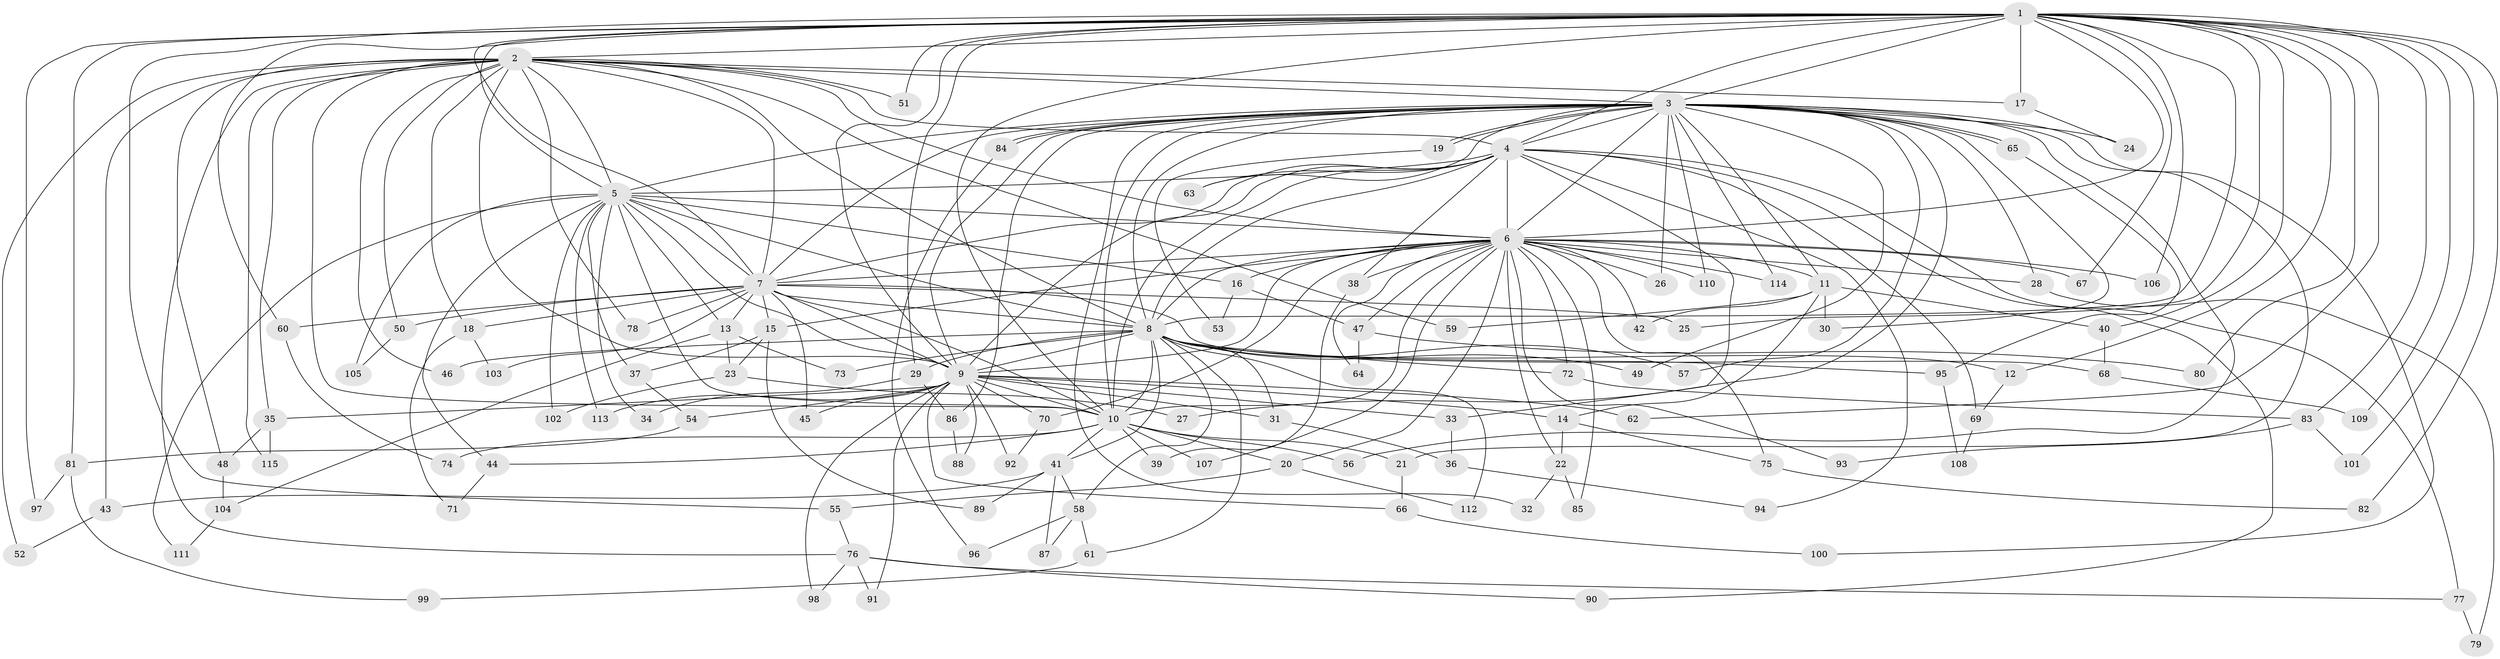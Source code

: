 // Generated by graph-tools (version 1.1) at 2025/43/03/09/25 04:43:28]
// undirected, 115 vertices, 255 edges
graph export_dot {
graph [start="1"]
  node [color=gray90,style=filled];
  1;
  2;
  3;
  4;
  5;
  6;
  7;
  8;
  9;
  10;
  11;
  12;
  13;
  14;
  15;
  16;
  17;
  18;
  19;
  20;
  21;
  22;
  23;
  24;
  25;
  26;
  27;
  28;
  29;
  30;
  31;
  32;
  33;
  34;
  35;
  36;
  37;
  38;
  39;
  40;
  41;
  42;
  43;
  44;
  45;
  46;
  47;
  48;
  49;
  50;
  51;
  52;
  53;
  54;
  55;
  56;
  57;
  58;
  59;
  60;
  61;
  62;
  63;
  64;
  65;
  66;
  67;
  68;
  69;
  70;
  71;
  72;
  73;
  74;
  75;
  76;
  77;
  78;
  79;
  80;
  81;
  82;
  83;
  84;
  85;
  86;
  87;
  88;
  89;
  90;
  91;
  92;
  93;
  94;
  95;
  96;
  97;
  98;
  99;
  100;
  101;
  102;
  103;
  104;
  105;
  106;
  107;
  108;
  109;
  110;
  111;
  112;
  113;
  114;
  115;
  1 -- 2;
  1 -- 3;
  1 -- 4;
  1 -- 5;
  1 -- 6;
  1 -- 7;
  1 -- 8;
  1 -- 9;
  1 -- 10;
  1 -- 12;
  1 -- 17;
  1 -- 25;
  1 -- 29;
  1 -- 40;
  1 -- 51;
  1 -- 55;
  1 -- 60;
  1 -- 62;
  1 -- 67;
  1 -- 80;
  1 -- 81;
  1 -- 82;
  1 -- 83;
  1 -- 97;
  1 -- 101;
  1 -- 106;
  1 -- 109;
  2 -- 3;
  2 -- 4;
  2 -- 5;
  2 -- 6;
  2 -- 7;
  2 -- 8;
  2 -- 9;
  2 -- 10;
  2 -- 17;
  2 -- 18;
  2 -- 35;
  2 -- 43;
  2 -- 46;
  2 -- 48;
  2 -- 50;
  2 -- 51;
  2 -- 52;
  2 -- 59;
  2 -- 76;
  2 -- 78;
  2 -- 115;
  3 -- 4;
  3 -- 5;
  3 -- 6;
  3 -- 7;
  3 -- 8;
  3 -- 9;
  3 -- 10;
  3 -- 11;
  3 -- 19;
  3 -- 19;
  3 -- 21;
  3 -- 24;
  3 -- 26;
  3 -- 27;
  3 -- 28;
  3 -- 30;
  3 -- 32;
  3 -- 49;
  3 -- 56;
  3 -- 57;
  3 -- 63;
  3 -- 65;
  3 -- 65;
  3 -- 84;
  3 -- 84;
  3 -- 86;
  3 -- 100;
  3 -- 110;
  3 -- 114;
  4 -- 5;
  4 -- 6;
  4 -- 7;
  4 -- 8;
  4 -- 9;
  4 -- 10;
  4 -- 33;
  4 -- 38;
  4 -- 63;
  4 -- 69;
  4 -- 77;
  4 -- 90;
  4 -- 94;
  5 -- 6;
  5 -- 7;
  5 -- 8;
  5 -- 9;
  5 -- 10;
  5 -- 13;
  5 -- 16;
  5 -- 34;
  5 -- 37;
  5 -- 44;
  5 -- 102;
  5 -- 105;
  5 -- 111;
  5 -- 113;
  6 -- 7;
  6 -- 8;
  6 -- 9;
  6 -- 10;
  6 -- 11;
  6 -- 15;
  6 -- 16;
  6 -- 20;
  6 -- 22;
  6 -- 26;
  6 -- 28;
  6 -- 38;
  6 -- 42;
  6 -- 47;
  6 -- 64;
  6 -- 67;
  6 -- 70;
  6 -- 72;
  6 -- 75;
  6 -- 85;
  6 -- 93;
  6 -- 106;
  6 -- 107;
  6 -- 110;
  6 -- 114;
  7 -- 8;
  7 -- 9;
  7 -- 10;
  7 -- 13;
  7 -- 15;
  7 -- 18;
  7 -- 25;
  7 -- 45;
  7 -- 50;
  7 -- 60;
  7 -- 68;
  7 -- 78;
  7 -- 103;
  8 -- 9;
  8 -- 10;
  8 -- 12;
  8 -- 29;
  8 -- 31;
  8 -- 41;
  8 -- 46;
  8 -- 49;
  8 -- 57;
  8 -- 58;
  8 -- 61;
  8 -- 72;
  8 -- 73;
  8 -- 95;
  8 -- 112;
  9 -- 10;
  9 -- 14;
  9 -- 31;
  9 -- 33;
  9 -- 35;
  9 -- 45;
  9 -- 54;
  9 -- 62;
  9 -- 66;
  9 -- 70;
  9 -- 88;
  9 -- 91;
  9 -- 92;
  9 -- 98;
  9 -- 113;
  10 -- 20;
  10 -- 21;
  10 -- 39;
  10 -- 41;
  10 -- 44;
  10 -- 56;
  10 -- 74;
  10 -- 107;
  11 -- 14;
  11 -- 30;
  11 -- 40;
  11 -- 42;
  11 -- 59;
  12 -- 69;
  13 -- 23;
  13 -- 73;
  13 -- 104;
  14 -- 22;
  14 -- 75;
  15 -- 23;
  15 -- 37;
  15 -- 89;
  16 -- 47;
  16 -- 53;
  17 -- 24;
  18 -- 71;
  18 -- 103;
  19 -- 53;
  20 -- 55;
  20 -- 112;
  21 -- 66;
  22 -- 32;
  22 -- 85;
  23 -- 27;
  23 -- 102;
  28 -- 79;
  29 -- 34;
  29 -- 86;
  31 -- 36;
  33 -- 36;
  35 -- 48;
  35 -- 115;
  36 -- 94;
  37 -- 54;
  38 -- 39;
  40 -- 68;
  41 -- 43;
  41 -- 58;
  41 -- 87;
  41 -- 89;
  43 -- 52;
  44 -- 71;
  47 -- 64;
  47 -- 80;
  48 -- 104;
  50 -- 105;
  54 -- 81;
  55 -- 76;
  58 -- 61;
  58 -- 87;
  58 -- 96;
  60 -- 74;
  61 -- 99;
  65 -- 95;
  66 -- 100;
  68 -- 109;
  69 -- 108;
  70 -- 92;
  72 -- 83;
  75 -- 82;
  76 -- 77;
  76 -- 90;
  76 -- 91;
  76 -- 98;
  77 -- 79;
  81 -- 97;
  81 -- 99;
  83 -- 93;
  83 -- 101;
  84 -- 96;
  86 -- 88;
  95 -- 108;
  104 -- 111;
}
